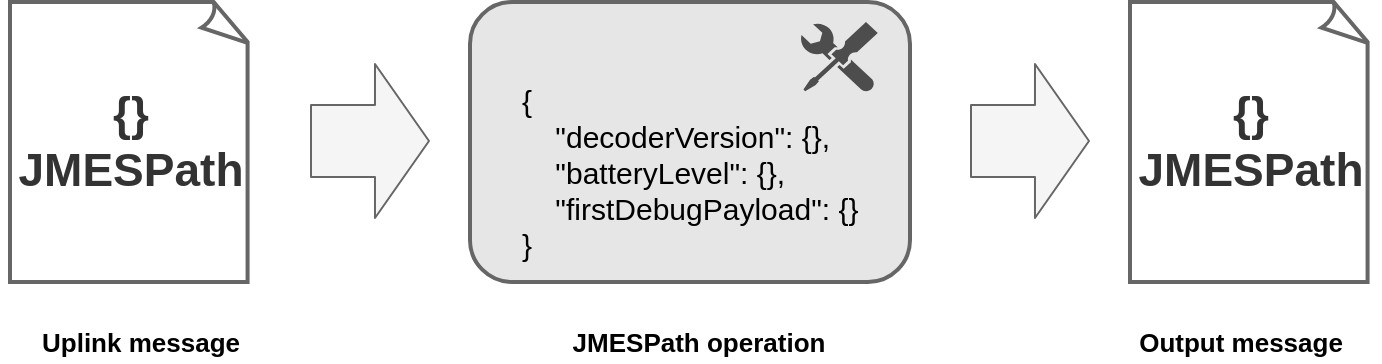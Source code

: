 <mxfile version="13.9.9" type="device"><diagram id="kmw1yCpPem27YN0obaP7" name="Page-1"><mxGraphModel dx="1086" dy="626" grid="1" gridSize="10" guides="1" tooltips="1" connect="1" arrows="1" fold="1" page="1" pageScale="1" pageWidth="1169" pageHeight="827" math="0" shadow="0"><root><mxCell id="0"/><mxCell id="1" parent="0"/><mxCell id="n-nzrGP00RKk8RGQmk_L-1" value="" style="whiteSpace=wrap;html=1;shape=mxgraph.basic.document;strokeWidth=2;strokeColor=#666666;" vertex="1" parent="1"><mxGeometry x="280" y="240" width="120" height="140" as="geometry"/></mxCell><mxCell id="n-nzrGP00RKk8RGQmk_L-2" value="&lt;font color=&quot;#333333&quot;&gt;&lt;b style=&quot;font-size: 23px&quot;&gt;{}&lt;/b&gt;&lt;br&gt;&lt;span style=&quot;font-size: 23px&quot;&gt;&lt;b&gt;JMESPath&lt;/b&gt;&lt;/span&gt;&lt;br&gt;&lt;/font&gt;" style="text;html=1;align=center;verticalAlign=middle;resizable=0;points=[];autosize=1;" vertex="1" parent="1"><mxGeometry x="275" y="290" width="130" height="40" as="geometry"/></mxCell><mxCell id="n-nzrGP00RKk8RGQmk_L-3" value="&lt;b&gt;&lt;font style=&quot;font-size: 13px&quot;&gt;Uplink message&lt;/font&gt;&lt;/b&gt;" style="text;html=1;align=center;verticalAlign=middle;resizable=0;points=[];autosize=1;" vertex="1" parent="1"><mxGeometry x="290" y="400" width="110" height="20" as="geometry"/></mxCell><mxCell id="n-nzrGP00RKk8RGQmk_L-4" value="" style="rounded=1;whiteSpace=wrap;html=1;strokeWidth=2;strokeColor=#666666;fillColor=#E6E6E6;" vertex="1" parent="1"><mxGeometry x="510" y="240" width="220" height="140" as="geometry"/></mxCell><mxCell id="n-nzrGP00RKk8RGQmk_L-5" value="&lt;b&gt;&lt;font style=&quot;font-size: 13px&quot;&gt;JMESPath operation&lt;/font&gt;&lt;/b&gt;" style="text;html=1;align=center;verticalAlign=middle;resizable=0;points=[];autosize=1;" vertex="1" parent="1"><mxGeometry x="553.89" y="400" width="140" height="20" as="geometry"/></mxCell><mxCell id="n-nzrGP00RKk8RGQmk_L-6" value="" style="aspect=fixed;pointerEvents=1;shadow=0;dashed=0;html=1;strokeColor=none;labelPosition=center;verticalLabelPosition=bottom;verticalAlign=top;align=center;shape=mxgraph.mscae.enterprise.tool;fillColor=#4D4D4D;" vertex="1" parent="1"><mxGeometry x="675" y="250" width="38.89" height="35" as="geometry"/></mxCell><mxCell id="n-nzrGP00RKk8RGQmk_L-7" value="&lt;font style=&quot;font-size: 15px&quot;&gt;{&lt;br&gt;&amp;nbsp; &amp;nbsp; &quot;decoderVersion&quot;: {}, &lt;br&gt;&amp;nbsp; &amp;nbsp; &quot;batteryLevel&quot;: {}, &lt;br&gt;&amp;nbsp; &amp;nbsp; &quot;firstDebugPayload&quot;: {} &lt;br&gt;}&lt;/font&gt;" style="text;html=1;align=left;verticalAlign=middle;resizable=0;points=[];autosize=1;" vertex="1" parent="1"><mxGeometry x="533.89" y="285" width="180" height="80" as="geometry"/></mxCell><mxCell id="n-nzrGP00RKk8RGQmk_L-8" value="" style="shape=flexArrow;endArrow=classic;html=1;endWidth=40;endSize=8.67;width=36;fillColor=#f5f5f5;strokeColor=#666666;" edge="1" parent="1"><mxGeometry width="50" height="50" relative="1" as="geometry"><mxPoint x="760" y="309.5" as="sourcePoint"/><mxPoint x="820" y="309.5" as="targetPoint"/></mxGeometry></mxCell><mxCell id="n-nzrGP00RKk8RGQmk_L-9" value="" style="whiteSpace=wrap;html=1;shape=mxgraph.basic.document;strokeWidth=2;strokeColor=#666666;" vertex="1" parent="1"><mxGeometry x="840" y="240" width="120" height="140" as="geometry"/></mxCell><mxCell id="n-nzrGP00RKk8RGQmk_L-10" value="&lt;font color=&quot;#333333&quot;&gt;&lt;b style=&quot;font-size: 23px&quot;&gt;{}&lt;/b&gt;&lt;br&gt;&lt;span style=&quot;font-size: 23px&quot;&gt;&lt;b&gt;JMESPath&lt;/b&gt;&lt;/span&gt;&lt;br&gt;&lt;/font&gt;" style="text;html=1;align=center;verticalAlign=middle;resizable=0;points=[];autosize=1;" vertex="1" parent="1"><mxGeometry x="835" y="290" width="130" height="40" as="geometry"/></mxCell><mxCell id="n-nzrGP00RKk8RGQmk_L-11" value="&lt;b&gt;&lt;font style=&quot;font-size: 13px&quot;&gt;Output message&lt;/font&gt;&lt;/b&gt;" style="text;html=1;align=center;verticalAlign=middle;resizable=0;points=[];autosize=1;" vertex="1" parent="1"><mxGeometry x="835" y="400" width="120" height="20" as="geometry"/></mxCell><mxCell id="n-nzrGP00RKk8RGQmk_L-12" value="" style="shape=flexArrow;endArrow=classic;html=1;endWidth=40;endSize=8.67;width=36;fillColor=#f5f5f5;strokeColor=#666666;" edge="1" parent="1"><mxGeometry width="50" height="50" relative="1" as="geometry"><mxPoint x="430" y="309.5" as="sourcePoint"/><mxPoint x="490" y="309.5" as="targetPoint"/></mxGeometry></mxCell></root></mxGraphModel></diagram></mxfile>